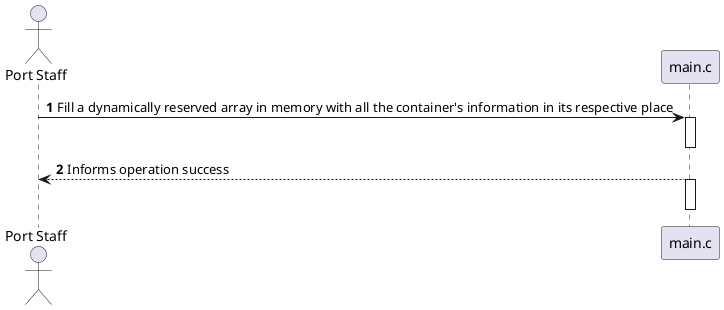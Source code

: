 @startuml
autonumber
'hide footbox
actor "Port Staff" as PORTSTAFF

participant "main.c" as main



PORTSTAFF -> main: Fill a dynamically reserved array in memory with all the container's information in its respective place
activate main
deactivate main


main --> PORTSTAFF: Informs operation success
activate main
deactivate main
@enduml
